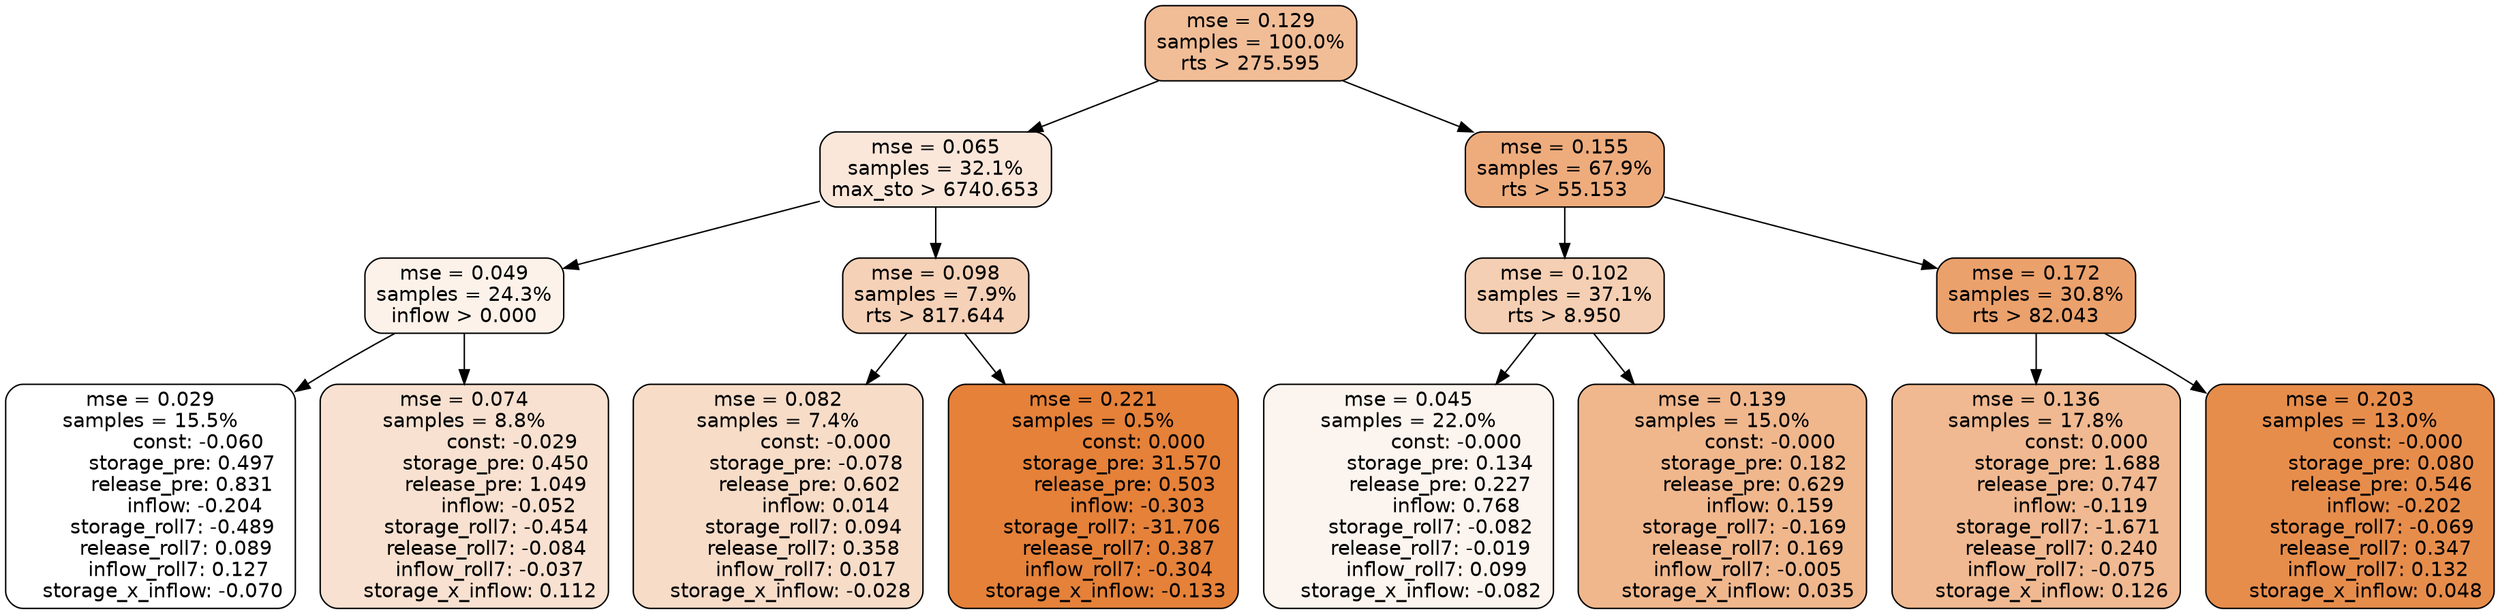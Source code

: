 digraph tree {
node [shape=rectangle, style="filled, rounded", color="black", fontname=helvetica] ;
edge [fontname=helvetica] ;
	"0" [label="mse = 0.129
samples = 100.0%
rts > 275.595", fillcolor="#f1bd97"]
	"8" [label="mse = 0.065
samples = 32.1%
max_sto > 6740.653", fillcolor="#fae7da"]
	"1" [label="mse = 0.155
samples = 67.9%
rts > 55.153", fillcolor="#eeac7d"]
	"9" [label="mse = 0.049
samples = 24.3%
inflow > 0.000", fillcolor="#fcf2ea"]
	"12" [label="mse = 0.098
samples = 7.9%
rts > 817.644", fillcolor="#f5d1b7"]
	"2" [label="mse = 0.102
samples = 37.1%
rts > 8.950", fillcolor="#f5cfb3"]
	"5" [label="mse = 0.172
samples = 30.8%
rts > 82.043", fillcolor="#eba16c"]
	"10" [label="mse = 0.029
samples = 15.5%
               const: -0.060
          storage_pre: 0.497
          release_pre: 0.831
              inflow: -0.204
       storage_roll7: -0.489
        release_roll7: 0.089
         inflow_roll7: 0.127
    storage_x_inflow: -0.070", fillcolor="#ffffff"]
	"11" [label="mse = 0.074
samples = 8.8%
               const: -0.029
          storage_pre: 0.450
          release_pre: 1.049
              inflow: -0.052
       storage_roll7: -0.454
       release_roll7: -0.084
        inflow_roll7: -0.037
     storage_x_inflow: 0.112", fillcolor="#f8e1d0"]
	"13" [label="mse = 0.082
samples = 7.4%
               const: -0.000
         storage_pre: -0.078
          release_pre: 0.602
               inflow: 0.014
        storage_roll7: 0.094
        release_roll7: 0.358
         inflow_roll7: 0.017
    storage_x_inflow: -0.028", fillcolor="#f7dcc8"]
	"14" [label="mse = 0.221
samples = 0.5%
                const: 0.000
         storage_pre: 31.570
          release_pre: 0.503
              inflow: -0.303
      storage_roll7: -31.706
        release_roll7: 0.387
        inflow_roll7: -0.304
    storage_x_inflow: -0.133", fillcolor="#e58139"]
	"3" [label="mse = 0.045
samples = 22.0%
               const: -0.000
          storage_pre: 0.134
          release_pre: 0.227
               inflow: 0.768
       storage_roll7: -0.082
       release_roll7: -0.019
         inflow_roll7: 0.099
    storage_x_inflow: -0.082", fillcolor="#fcf4ee"]
	"4" [label="mse = 0.139
samples = 15.0%
               const: -0.000
          storage_pre: 0.182
          release_pre: 0.629
               inflow: 0.159
       storage_roll7: -0.169
        release_roll7: 0.169
        inflow_roll7: -0.005
     storage_x_inflow: 0.035", fillcolor="#f0b78d"]
	"7" [label="mse = 0.136
samples = 17.8%
                const: 0.000
          storage_pre: 1.688
          release_pre: 0.747
              inflow: -0.119
       storage_roll7: -1.671
        release_roll7: 0.240
        inflow_roll7: -0.075
     storage_x_inflow: 0.126", fillcolor="#f0b991"]
	"6" [label="mse = 0.203
samples = 13.0%
               const: -0.000
          storage_pre: 0.080
          release_pre: 0.546
              inflow: -0.202
       storage_roll7: -0.069
        release_roll7: 0.347
         inflow_roll7: 0.132
     storage_x_inflow: 0.048", fillcolor="#e78d4c"]

	"0" -> "1"
	"0" -> "8"
	"8" -> "9"
	"8" -> "12"
	"1" -> "2"
	"1" -> "5"
	"9" -> "10"
	"9" -> "11"
	"12" -> "13"
	"12" -> "14"
	"2" -> "3"
	"2" -> "4"
	"5" -> "6"
	"5" -> "7"
}